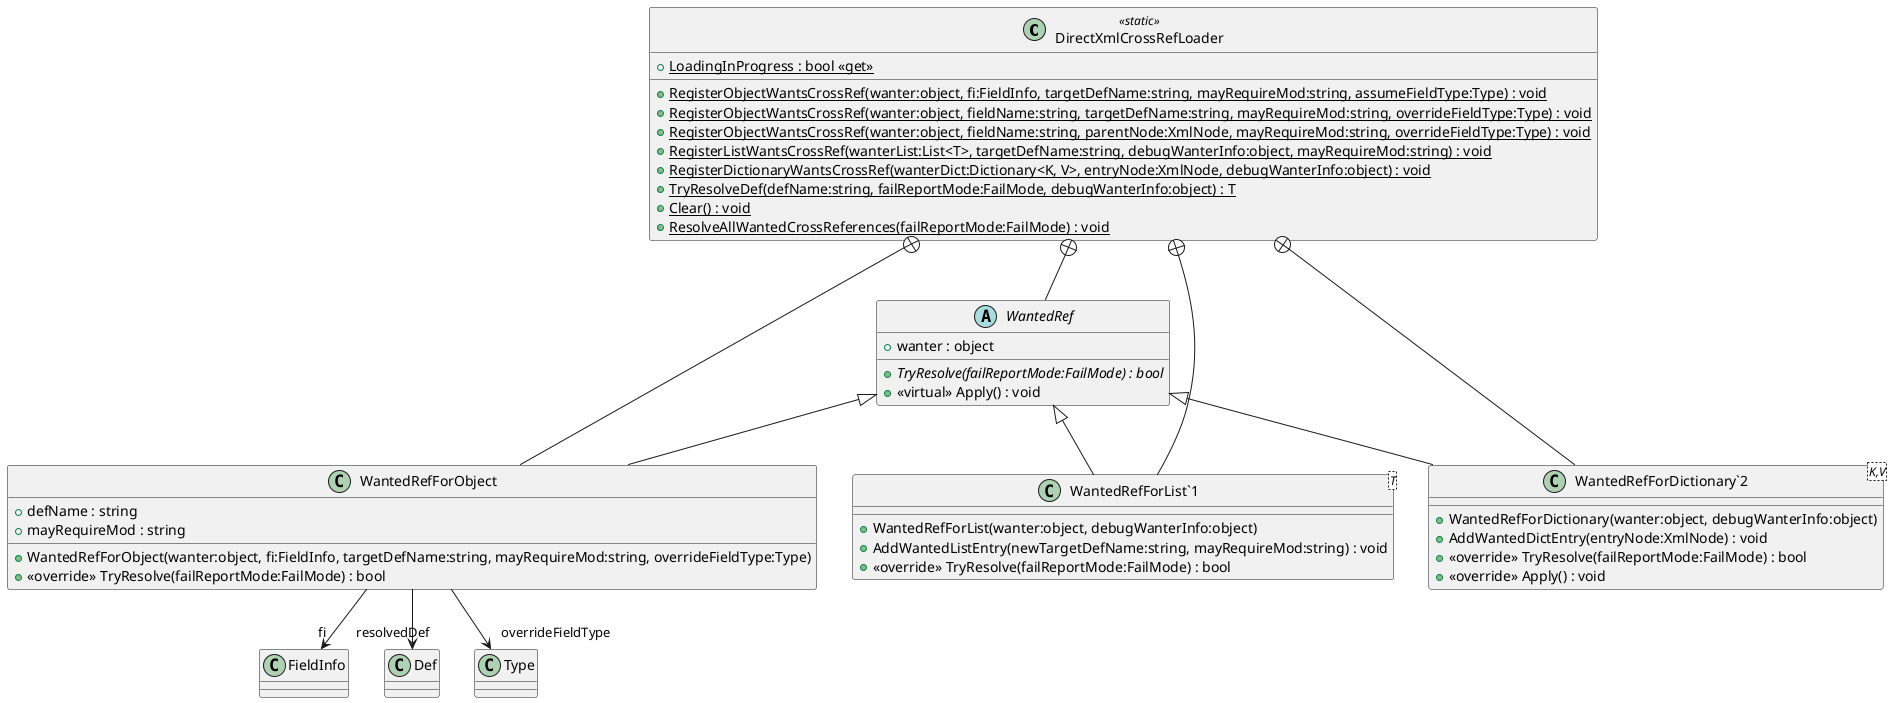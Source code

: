 @startuml
class DirectXmlCrossRefLoader <<static>> {
    + {static} LoadingInProgress : bool <<get>>
    + {static} RegisterObjectWantsCrossRef(wanter:object, fi:FieldInfo, targetDefName:string, mayRequireMod:string, assumeFieldType:Type) : void
    + {static} RegisterObjectWantsCrossRef(wanter:object, fieldName:string, targetDefName:string, mayRequireMod:string, overrideFieldType:Type) : void
    + {static} RegisterObjectWantsCrossRef(wanter:object, fieldName:string, parentNode:XmlNode, mayRequireMod:string, overrideFieldType:Type) : void
    + {static} RegisterListWantsCrossRef(wanterList:List<T>, targetDefName:string, debugWanterInfo:object, mayRequireMod:string) : void
    + {static} RegisterDictionaryWantsCrossRef(wanterDict:Dictionary<K, V>, entryNode:XmlNode, debugWanterInfo:object) : void
    + {static} TryResolveDef(defName:string, failReportMode:FailMode, debugWanterInfo:object) : T
    + {static} Clear() : void
    + {static} ResolveAllWantedCrossReferences(failReportMode:FailMode) : void
}
abstract class WantedRef {
    + wanter : object
    + {abstract} TryResolve(failReportMode:FailMode) : bool
    + <<virtual>> Apply() : void
}
class WantedRefForObject {
    + defName : string
    + mayRequireMod : string
    + WantedRefForObject(wanter:object, fi:FieldInfo, targetDefName:string, mayRequireMod:string, overrideFieldType:Type)
    + <<override>> TryResolve(failReportMode:FailMode) : bool
}
class "WantedRefForList`1"<T> {
    + WantedRefForList(wanter:object, debugWanterInfo:object)
    + AddWantedListEntry(newTargetDefName:string, mayRequireMod:string) : void
    + <<override>> TryResolve(failReportMode:FailMode) : bool
}
class "WantedRefForDictionary`2"<K,V> {
    + WantedRefForDictionary(wanter:object, debugWanterInfo:object)
    + AddWantedDictEntry(entryNode:XmlNode) : void
    + <<override>> TryResolve(failReportMode:FailMode) : bool
    + <<override>> Apply() : void
}
DirectXmlCrossRefLoader +-- WantedRef
DirectXmlCrossRefLoader +-- WantedRefForObject
WantedRef <|-- WantedRefForObject
WantedRefForObject --> "fi" FieldInfo
WantedRefForObject --> "resolvedDef" Def
WantedRefForObject --> "overrideFieldType" Type
DirectXmlCrossRefLoader +-- "WantedRefForList`1"
WantedRef <|-- "WantedRefForList`1"
DirectXmlCrossRefLoader +-- "WantedRefForDictionary`2"
WantedRef <|-- "WantedRefForDictionary`2"
@enduml
